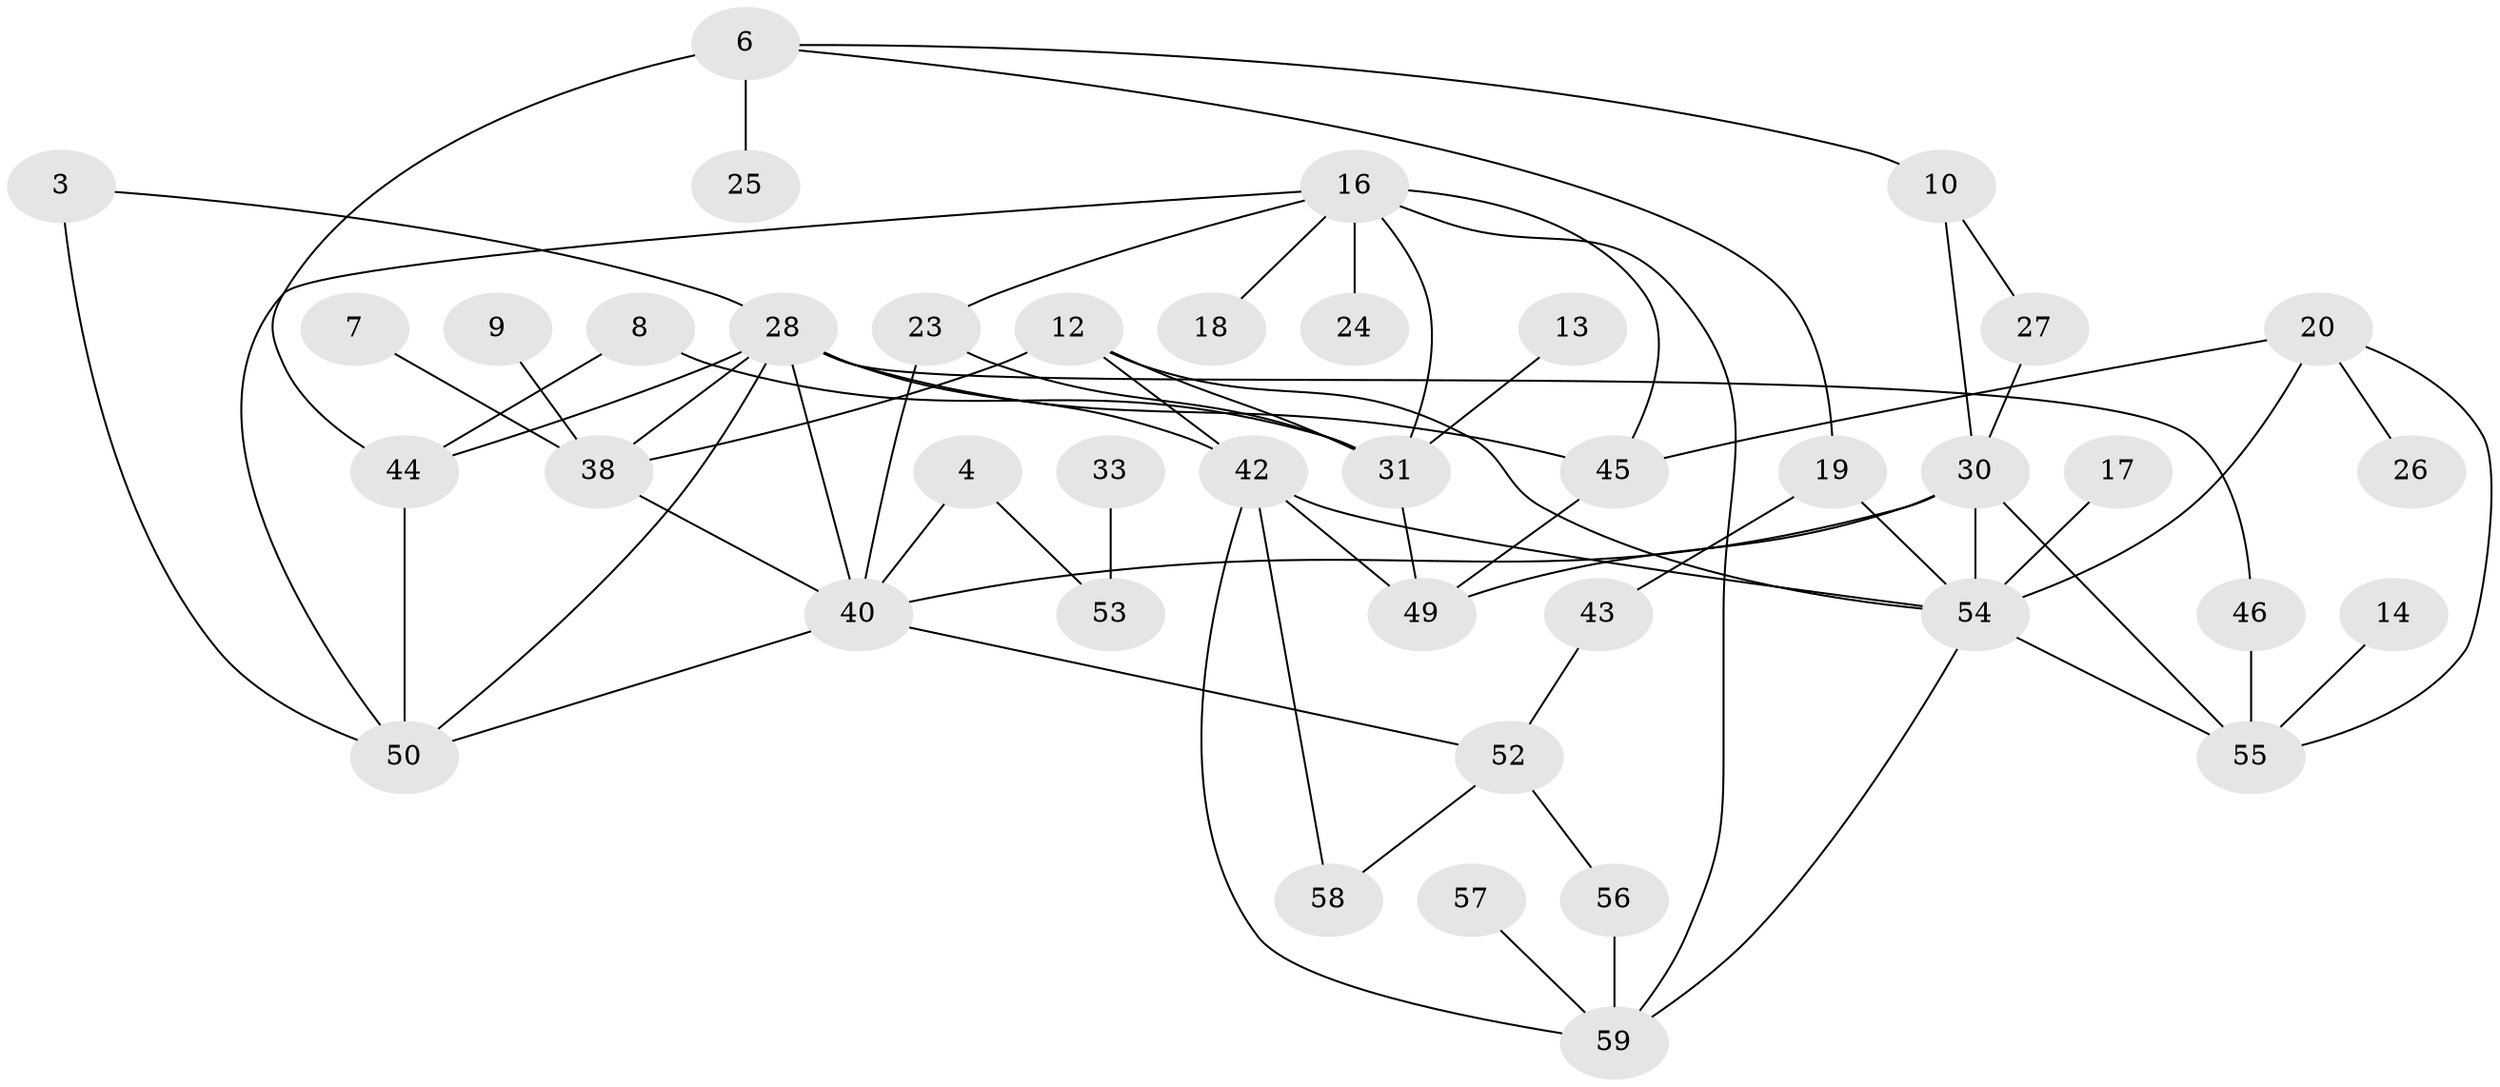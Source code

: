 // original degree distribution, {0: 0.1452991452991453, 2: 0.27350427350427353, 1: 0.20512820512820512, 5: 0.042735042735042736, 3: 0.19658119658119658, 4: 0.09401709401709402, 7: 0.017094017094017096, 6: 0.02564102564102564}
// Generated by graph-tools (version 1.1) at 2025/49/03/09/25 03:49:03]
// undirected, 41 vertices, 67 edges
graph export_dot {
graph [start="1"]
  node [color=gray90,style=filled];
  3;
  4;
  6;
  7;
  8;
  9;
  10;
  12;
  13;
  14;
  16;
  17;
  18;
  19;
  20;
  23;
  24;
  25;
  26;
  27;
  28;
  30;
  31;
  33;
  38;
  40;
  42;
  43;
  44;
  45;
  46;
  49;
  50;
  52;
  53;
  54;
  55;
  56;
  57;
  58;
  59;
  3 -- 28 [weight=1.0];
  3 -- 50 [weight=1.0];
  4 -- 40 [weight=1.0];
  4 -- 53 [weight=1.0];
  6 -- 10 [weight=1.0];
  6 -- 19 [weight=1.0];
  6 -- 25 [weight=1.0];
  6 -- 44 [weight=2.0];
  7 -- 38 [weight=1.0];
  8 -- 31 [weight=1.0];
  8 -- 44 [weight=1.0];
  9 -- 38 [weight=1.0];
  10 -- 27 [weight=1.0];
  10 -- 30 [weight=1.0];
  12 -- 31 [weight=1.0];
  12 -- 38 [weight=1.0];
  12 -- 42 [weight=1.0];
  12 -- 54 [weight=1.0];
  13 -- 31 [weight=1.0];
  14 -- 55 [weight=1.0];
  16 -- 18 [weight=1.0];
  16 -- 23 [weight=1.0];
  16 -- 24 [weight=1.0];
  16 -- 31 [weight=1.0];
  16 -- 45 [weight=1.0];
  16 -- 50 [weight=1.0];
  16 -- 59 [weight=1.0];
  17 -- 54 [weight=1.0];
  19 -- 43 [weight=1.0];
  19 -- 54 [weight=1.0];
  20 -- 26 [weight=1.0];
  20 -- 45 [weight=1.0];
  20 -- 54 [weight=1.0];
  20 -- 55 [weight=1.0];
  23 -- 31 [weight=1.0];
  23 -- 40 [weight=1.0];
  27 -- 30 [weight=1.0];
  28 -- 38 [weight=1.0];
  28 -- 40 [weight=1.0];
  28 -- 42 [weight=1.0];
  28 -- 44 [weight=1.0];
  28 -- 45 [weight=1.0];
  28 -- 46 [weight=1.0];
  28 -- 50 [weight=1.0];
  30 -- 40 [weight=1.0];
  30 -- 49 [weight=1.0];
  30 -- 54 [weight=2.0];
  30 -- 55 [weight=1.0];
  31 -- 49 [weight=1.0];
  33 -- 53 [weight=2.0];
  38 -- 40 [weight=1.0];
  40 -- 50 [weight=1.0];
  40 -- 52 [weight=1.0];
  42 -- 49 [weight=1.0];
  42 -- 54 [weight=1.0];
  42 -- 58 [weight=1.0];
  42 -- 59 [weight=1.0];
  43 -- 52 [weight=1.0];
  44 -- 50 [weight=1.0];
  45 -- 49 [weight=1.0];
  46 -- 55 [weight=1.0];
  52 -- 56 [weight=1.0];
  52 -- 58 [weight=1.0];
  54 -- 55 [weight=1.0];
  54 -- 59 [weight=1.0];
  56 -- 59 [weight=1.0];
  57 -- 59 [weight=1.0];
}
